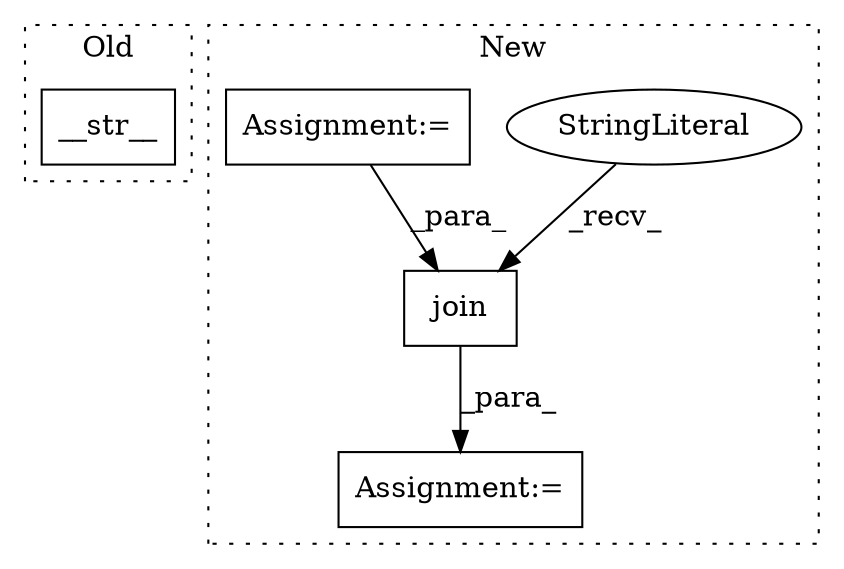 digraph G {
subgraph cluster0 {
1 [label="__str__" a="32" s="7758,7776" l="8,1" shape="box"];
label = "Old";
style="dotted";
}
subgraph cluster1 {
2 [label="join" a="32" s="8180,8221" l="5,1" shape="box"];
3 [label="StringLiteral" a="45" s="8176" l="3" shape="ellipse"];
4 [label="Assignment:=" a="7" s="8152" l="1" shape="box"];
5 [label="Assignment:=" a="7" s="8175" l="1" shape="box"];
label = "New";
style="dotted";
}
2 -> 5 [label="_para_"];
3 -> 2 [label="_recv_"];
4 -> 2 [label="_para_"];
}